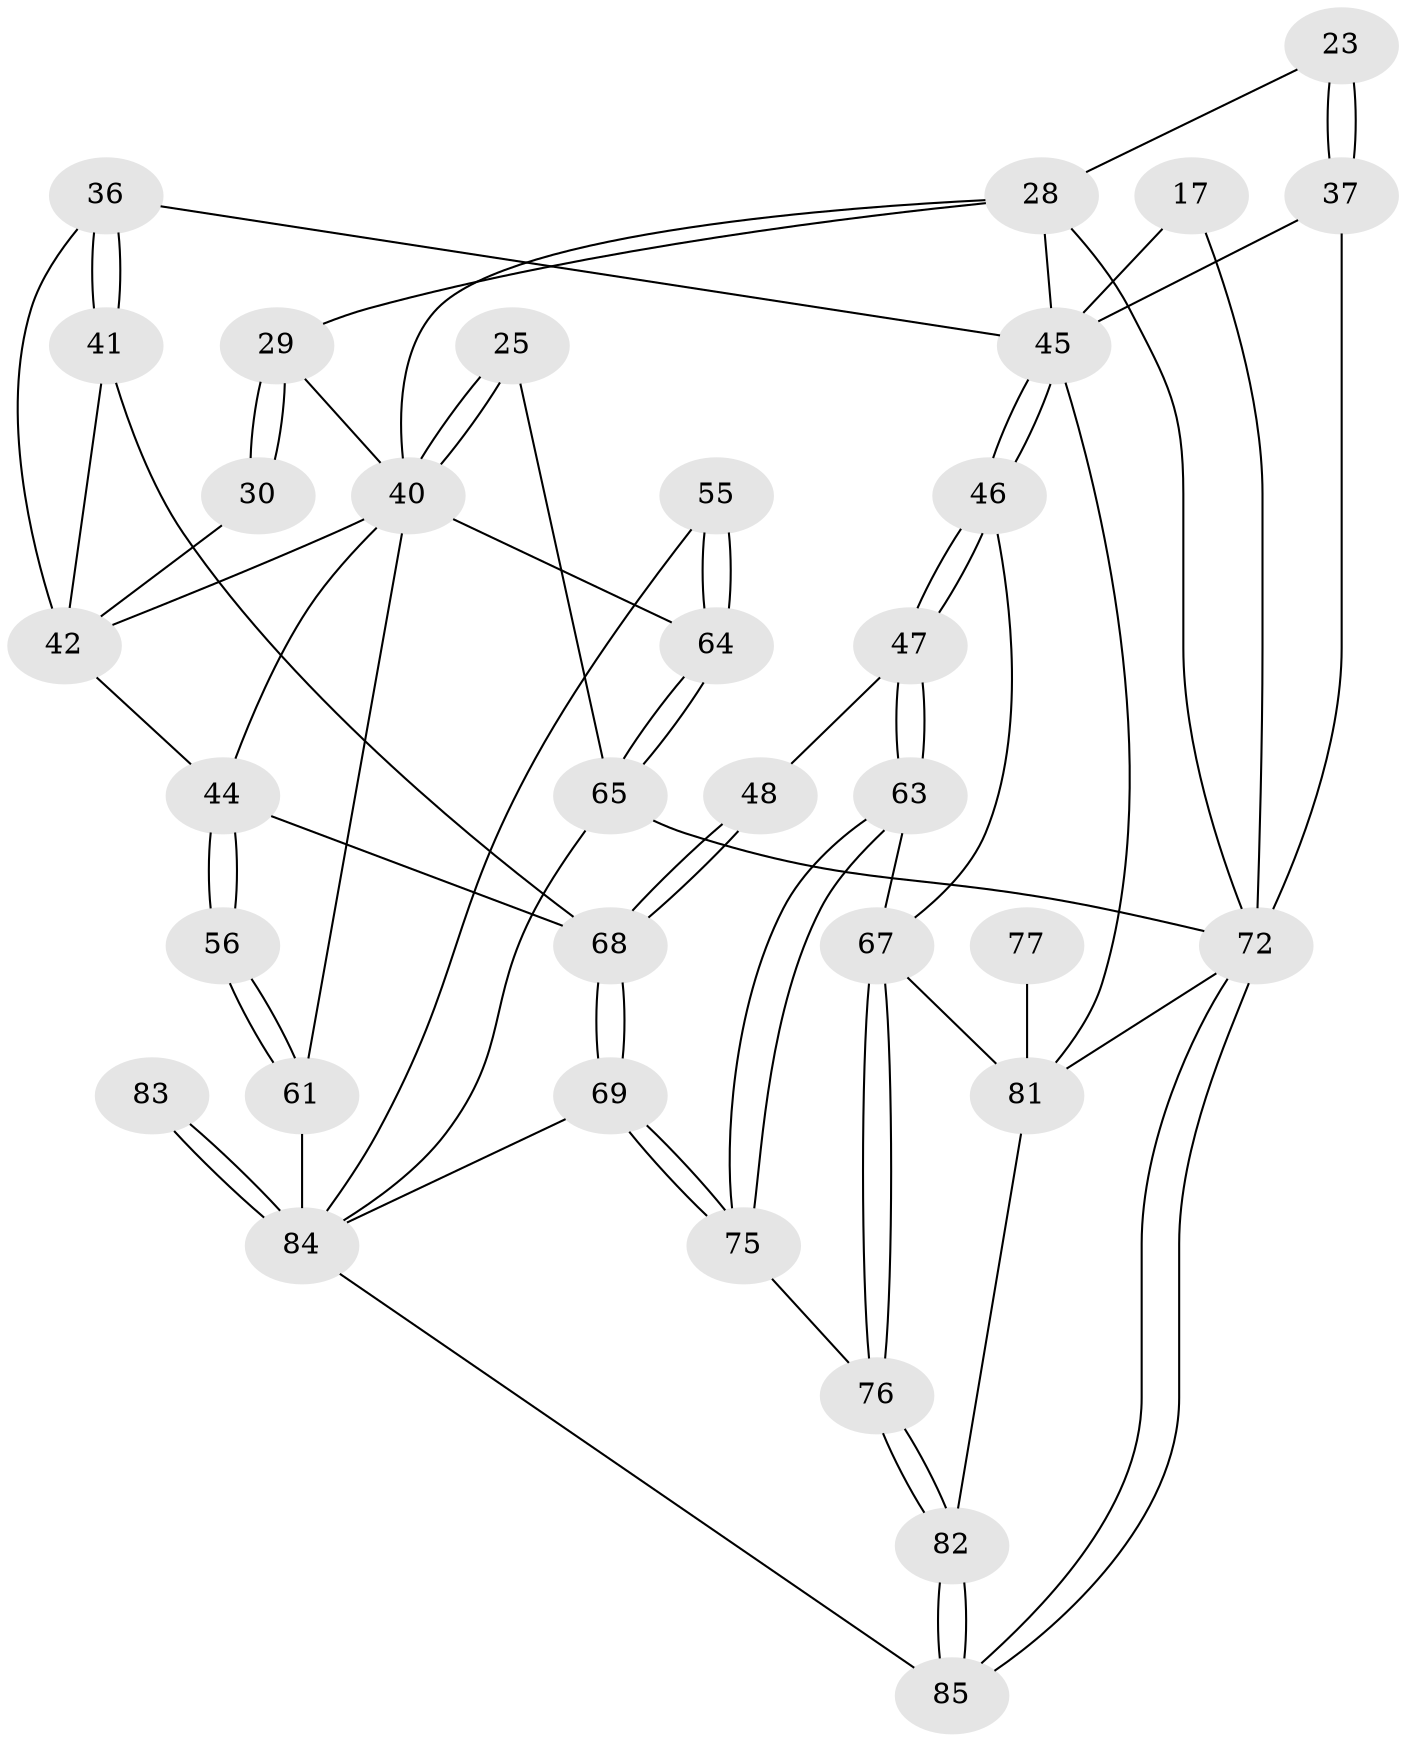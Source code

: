 // original degree distribution, {3: 0.023529411764705882, 4: 0.25882352941176473, 6: 0.2235294117647059, 5: 0.49411764705882355}
// Generated by graph-tools (version 1.1) at 2025/06/03/04/25 22:06:37]
// undirected, 34 vertices, 77 edges
graph export_dot {
graph [start="1"]
  node [color=gray90,style=filled];
  17 [pos="+1+0.32955031807247676",super="+12"];
  23 [pos="+0.8265374112909599+0.2878230390701476"];
  25 [pos="+0.05949932093384947+0.273640151897851",super="+24+8"];
  28 [pos="+0.6731445215553976+0.2888498757747528",super="+22+11"];
  29 [pos="+0.5982693563255387+0.33155374700442336",super="+14+15"];
  30 [pos="+0.5441877139226201+0.3812896963985941"];
  36 [pos="+0.6745502186032871+0.4614554591088946"];
  37 [pos="+0.8628600983174115+0.3444303127893457",super="+21"];
  40 [pos="+0.279149366494653+0.5055480161067486",super="+39+38+33+27+16"];
  41 [pos="+0.6271751538528599+0.5480651968051657"];
  42 [pos="+0.5062333686881281+0.5857579017525872",super="+32"];
  44 [pos="+0.4877740593417242+0.63001020813805",super="+43"];
  45 [pos="+0.7535172982049059+0.5408997261883645",super="+19+35"];
  46 [pos="+0.7584137829396854+0.5699883856093215"];
  47 [pos="+0.7232872383913057+0.6727619267279478"];
  48 [pos="+0.6527542734535412+0.6944447692829884"];
  55 [pos="+0.18939894349175515+0.7120757395694064"];
  56 [pos="+0.4420568449443527+0.6819664185038091"];
  61 [pos="+0.41809831938653885+0.7281128126787685",super="+53+52"];
  63 [pos="+0.7766370652694481+0.7194834607860631"];
  64 [pos="+0+0.8399683745231006",super="+51+50"];
  65 [pos="+0+1",super="+26"];
  67 [pos="+0.9099825151250884+0.7801050339879773",super="+62+59"];
  68 [pos="+0.5783621939097644+0.9117870107619623",super="+60+49"];
  69 [pos="+0.5740819764143841+0.9262088871257987"];
  72 [pos="+1+1",super="+4+3+13"];
  75 [pos="+0.7790765972069843+0.8767166219678623"];
  76 [pos="+0.8347021624140061+0.8949868120649613"];
  77 [pos="+0.9459832446573485+0.7850089974096893"];
  81 [pos="+0.9723792685983135+0.8946203976255461",super="+73+74"];
  82 [pos="+0.8542875952997517+0.91706908266116"];
  83 [pos="+0.4670535383382656+1"];
  84 [pos="+0.4632701362438471+1",super="+79+80"];
  85 [pos="+0.9412635600174027+1"];
  17 -- 72 [weight=3];
  17 -- 45;
  23 -- 37 [weight=2];
  23 -- 37;
  23 -- 28;
  25 -- 40 [weight=3];
  25 -- 40;
  25 -- 65 [weight=2];
  28 -- 29 [weight=2];
  28 -- 45;
  28 -- 72 [weight=2];
  28 -- 40;
  29 -- 30 [weight=2];
  29 -- 30;
  29 -- 40;
  30 -- 42;
  36 -- 41;
  36 -- 41;
  36 -- 45;
  36 -- 42;
  37 -- 72;
  37 -- 45 [weight=2];
  40 -- 64;
  40 -- 61;
  40 -- 44;
  40 -- 42;
  41 -- 42;
  41 -- 68;
  42 -- 44;
  44 -- 56;
  44 -- 56;
  44 -- 68;
  45 -- 46;
  45 -- 46;
  45 -- 81;
  46 -- 47;
  46 -- 47;
  46 -- 67;
  47 -- 48;
  47 -- 63;
  47 -- 63;
  48 -- 68 [weight=2];
  48 -- 68;
  55 -- 64 [weight=2];
  55 -- 64;
  55 -- 84;
  56 -- 61 [weight=2];
  56 -- 61;
  61 -- 84 [weight=2];
  63 -- 75;
  63 -- 75;
  63 -- 67;
  64 -- 65 [weight=2];
  64 -- 65;
  65 -- 72 [weight=2];
  65 -- 84;
  67 -- 76;
  67 -- 76;
  67 -- 81 [weight=2];
  68 -- 69;
  68 -- 69;
  69 -- 75;
  69 -- 75;
  69 -- 84;
  72 -- 85;
  72 -- 85;
  72 -- 81;
  75 -- 76;
  76 -- 82;
  76 -- 82;
  77 -- 81 [weight=3];
  81 -- 82;
  82 -- 85;
  82 -- 85;
  83 -- 84 [weight=3];
  83 -- 84;
  84 -- 85;
}
